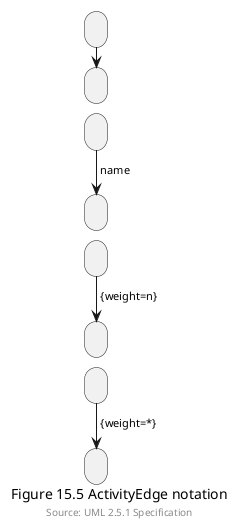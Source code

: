 @startuml
:;

:;
kill
:;
->name;
:;
kill
:;
->{weight=n};
:;
kill
:;
->{weight=*};
:;
caption Figure 15.5 ActivityEdge notation
footer Source: UML 2.5.1 Specification
@enduml
